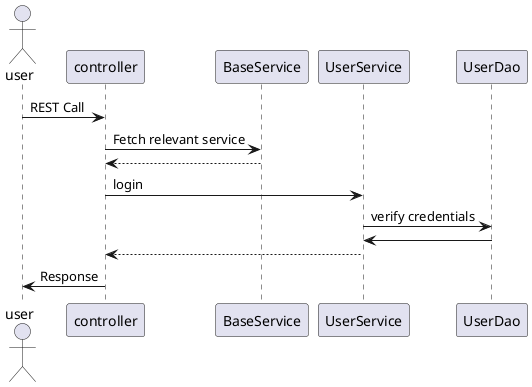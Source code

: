 @startuml
actor user
user -> controller : REST Call
controller -> BaseService : Fetch relevant service
controller <-- BaseService
controller -> UserService : login
UserService -> UserDao : verify credentials
UserService <- UserDao
controller <-- UserService :
user <- controller : Response
@enduml